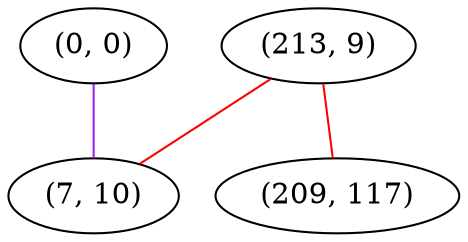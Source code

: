graph "" {
"(213, 9)";
"(0, 0)";
"(7, 10)";
"(209, 117)";
"(213, 9)" -- "(209, 117)"  [color=red, key=0, weight=1];
"(213, 9)" -- "(7, 10)"  [color=red, key=0, weight=1];
"(0, 0)" -- "(7, 10)"  [color=purple, key=0, weight=4];
}
